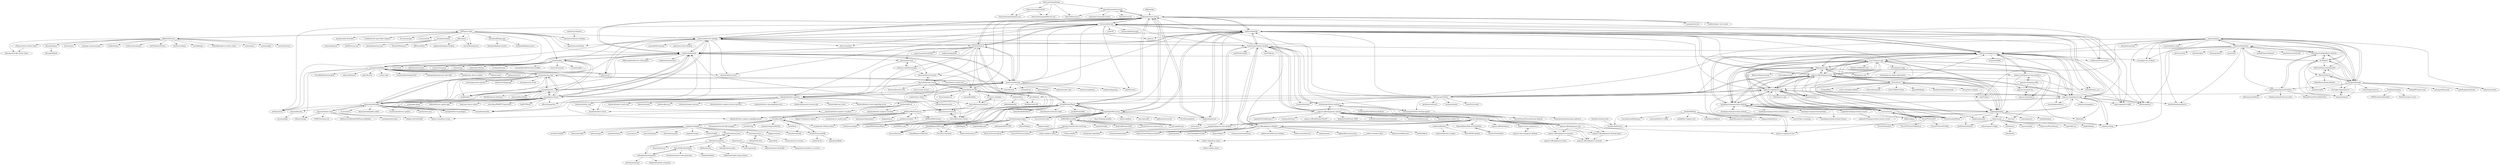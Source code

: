 digraph G {
"bittorrenttorque/oneclick" -> "bittorrenttorque/onehash.com"
"bittorrenttorque/oneclick" -> "bittorrenttorque/paddleover.com"
"feross/webtorrent" -> "mafintosh/peerflix"
"feross/webtorrent" -> "feross/webtorrent-desktop"
"feross/webtorrent" -> "atom/electron" ["e"=1]
"feross/webtorrent" -> "feross/standard" ["e"=1]
"feross/webtorrent" -> "feross/instant.io"
"feross/webtorrent" -> "rogerwang/node-webkit" ["e"=1]
"feross/webtorrent" -> "iojs/io.js" ["e"=1]
"feross/webtorrent" -> "nylas/N1" ["e"=1]
"feross/webtorrent" -> "popcorn-time/popcorn-app"
"feross/webtorrent" -> "mafintosh/torrent-stream"
"feross/webtorrent" -> "shockone/black-screen" ["e"=1]
"feross/webtorrent" -> "zeit/hyperterm" ["e"=1]
"feross/webtorrent" -> "letsencrypt/letsencrypt" ["e"=1]
"feross/webtorrent" -> "dthree/cash" ["e"=1]
"feross/webtorrent" -> "cjb/GitTorrent" ["e"=1]
"isra17/popcorn-app" -> "Yify/popcorn-app"
"isra17/popcorn-app" -> "popcorn-official/popcorn-app"
"isra17/popcorn-app" -> "popcorn-time/popcorn-app"
"isra17/popcorn-app" -> "popcorn-org/popcorn-app"
"isra17/popcorn-app" -> "popcorn-team/popcorn-app"
"isra17/popcorn-app" -> "untv/untv"
"isra17/popcorn-app" -> "time4popcorn/popcorntime-desktop"
"isra17/popcorn-app" -> "TorrentLookup/Flixtor"
"isra17/popcorn-app" -> "cettox/popcorn-app"
"isra17/popcorn-app" -> "hiphopapp/hiphop"
"isra17/popcorn-app" -> "Yify/popcorn-site"
"isra17/popcorn-app" -> "Cuevana/storm"
"isra17/popcorn-app" -> "SamyPesse/tv.js" ["e"=1]
"isra17/popcorn-app" -> "MediaCrush/MediaCrush" ["e"=1]
"princejwesley/Mancy" -> "dthree/vorpal" ["e"=1]
"princejwesley/Mancy" -> "sindresorhus/ava" ["e"=1]
"princejwesley/Mancy" -> "dthree/vantage" ["e"=1]
"princejwesley/Mancy" -> "shockone/black-screen" ["e"=1]
"princejwesley/Mancy" -> "zeit/hyperterm" ["e"=1]
"princejwesley/Mancy" -> "VictorBjelkholm/trymodule" ["e"=1]
"princejwesley/Mancy" -> "mafintosh/playback"
"princejwesley/Mancy" -> "kdzwinel/betwixt" ["e"=1]
"princejwesley/Mancy" -> "Jam3/devtool" ["e"=1]
"princejwesley/Mancy" -> "yeoman/yeoman-app"
"princejwesley/Mancy" -> "dthree/cash" ["e"=1]
"princejwesley/Mancy" -> "s-a/iron-node" ["e"=1]
"princejwesley/Mancy" -> "christianalfoni/webpack-bin" ["e"=1]
"princejwesley/Mancy" -> "thejameskyle/spectacle-code-slide" ["e"=1]
"princejwesley/Mancy" -> "garbles/why-did-you-update" ["e"=1]
"RSATom/WebChimera.js" -> "jaruba/wcjs-player"
"RSATom/WebChimera.js" -> "jaruba/PowderPlayer"
"RSATom/WebChimera.js" -> "Ivshti/wcjs-prebuilt"
"RSATom/WebChimera.js" -> "Ivshti/linvodb3"
"RSATom/WebChimera.js" -> "Kagami/mpv.js" ["e"=1]
"RSATom/WebChimera.js" -> "Magics-Group/wcjs-renderer"
"RSATom/WebChimera.js" -> "jaruba/node-vlc-multiscreen"
"RSATom/WebChimera.js" -> "jaruba/node-vlcPlayer-demo"
"RSATom/WebChimera.js" -> "RSATom/WebChimera"
"RSATom/WebChimera.js" -> "oaprograms/lingo-player" ["e"=1]
"RSATom/WebChimera.js" -> "mafintosh/playback"
"moose-team/friends" -> "maxogden/screencat"
"moose-team/friends" -> "mafintosh/playback"
"moose-team/friends" -> "digicoop/kaiwa" ["e"=1]
"moose-team/friends" -> "sdelements/lets-chat" ["e"=1]
"moose-team/friends" -> "cjb/GitTorrent" ["e"=1]
"moose-team/friends" -> "mattermost/platform" ["e"=1]
"moose-team/friends" -> "feross/instant.io"
"moose-team/friends" -> "feross/webtorrent"
"moose-team/friends" -> "mafintosh/hyperlog" ["e"=1]
"moose-team/friends" -> "maxogden/monu"
"moose-team/friends" -> "mafintosh/torrent-stream"
"moose-team/friends" -> "maxogden/menubar" ["e"=1]
"moose-team/friends" -> "mafintosh/peerflix"
"moose-team/friends" -> "erming/shout" ["e"=1]
"moose-team/friends" -> "atom/electron" ["e"=1]
"amilajack/popcorn-time-desktop" -> "t3chnoboy/thepiratebay"
"amilajack/popcorn-time-desktop" -> "amilajack/js-algorithms" ["e"=1]
"amilajack/popcorn-time-desktop" -> "butterproject/butter-desktop"
"amilajack/popcorn-time-desktop" -> "popcorn-official/popcorn-api"
"popcorn-team/popcorn-app" -> "popcorn-official/popcorn-app"
"popcorn-team/popcorn-app" -> "popcorn-time/popcorn-app"
"popcorn-team/popcorn-app" -> "popcorn-org/popcorn-app"
"popcorn-team/popcorn-app" -> "isra17/popcorn-app"
"popcorn-team/popcorn-app" -> "time4popcorn/popcorntime-desktop"
"popcorn-team/popcorn-app" -> "marmelab/gremlins.js" ["e"=1]
"popcorn-team/popcorn-app" -> "alfredxing/brick" ["e"=1]
"popcorn-team/popcorn-app" -> "mafintosh/peerflix"
"popcorn-team/popcorn-app" -> "bootflat/bootflat.github.io" ["e"=1]
"popcorn-team/popcorn-app" -> "rogerwang/node-webkit" ["e"=1]
"popcorn-team/popcorn-app" -> "sindresorhus/pageres" ["e"=1]
"popcorn-team/popcorn-app" -> "hiphopapp/hiphop"
"popcorn-team/popcorn-app" -> "slate/slate" ["e"=1]
"popcorn-team/popcorn-app" -> "feross/webtorrent"
"popcorn-team/popcorn-app" -> "calmh/syncthing" ["e"=1]
"Miserlou/OpenSpritz" -> "OnlyInAmerica/OpenSpritz-Android"
"Miserlou/OpenSpritz" -> "ds300/jetzt"
"Miserlou/OpenSpritz" -> "pasky/speedread"
"Miserlou/OpenSpritz" -> "cameron/squirt"
"Miserlou/OpenSpritz" -> "scoutapp/scout_realtime" ["e"=1]
"Miserlou/OpenSpritz" -> "Katee/quietnet" ["e"=1]
"Miserlou/OpenSpritz" -> "rprieto/tldr" ["e"=1]
"Miserlou/OpenSpritz" -> "alfredxing/brick" ["e"=1]
"Miserlou/OpenSpritz" -> "popcorn-time/popcorn-app"
"Miserlou/OpenSpritz" -> "bootflat/bootflat.github.io" ["e"=1]
"Miserlou/OpenSpritz" -> "andrewgiang/SpritzerTextView"
"Miserlou/OpenSpritz" -> "gorhill/httpswitchboard" ["e"=1]
"Miserlou/OpenSpritz" -> "paradoxxxzero/butterfly" ["e"=1]
"Miserlou/OpenSpritz" -> "plivo/voicechat" ["e"=1]
"Miserlou/OpenSpritz" -> "khamidou/kite" ["e"=1]
"popcorn-official/popcorn-desktop" -> "popcorn-official/popcorn-android"
"popcorn-official/popcorn-desktop" -> "butterproject/butter-desktop"
"popcorn-official/popcorn-desktop" -> "popcorn-official/popcorn-api"
"popcorn-official/popcorn-desktop" -> "webtorrent/webtorrent-desktop" ["e"=1]
"popcorn-official/popcorn-desktop" -> "webtorrent/webtorrent" ["e"=1]
"popcorn-official/popcorn-desktop" -> "nukeop/nuclear" ["e"=1]
"popcorn-official/popcorn-desktop" -> "PopcornTimeTV/PopcornTimeTV" ["e"=1]
"popcorn-official/popcorn-desktop" -> "Igglybuff/awesome-piracy" ["e"=1]
"popcorn-official/popcorn-desktop" -> "mafintosh/peerflix"
"popcorn-official/popcorn-desktop" -> "qbittorrent/qBittorrent" ["e"=1]
"popcorn-official/popcorn-desktop" -> "gorhill/uBlock" ["e"=1]
"popcorn-official/popcorn-desktop" -> "Jackett/Jackett" ["e"=1]
"popcorn-official/popcorn-desktop" -> "FreeTubeApp/FreeTube" ["e"=1]
"popcorn-official/popcorn-desktop" -> "Radarr/Radarr" ["e"=1]
"popcorn-official/popcorn-desktop" -> "transmission/transmission" ["e"=1]
"butterproject/butter-desktop" -> "popcorn-official/popcorn-desktop"
"butterproject/butter-desktop" -> "butterproject/butter-android"
"butterproject/butter-desktop" -> "mafintosh/peerflix"
"butterproject/butter-desktop" -> "popcorn-official/popcorn-api"
"butterproject/butter-desktop" -> "feross/webtorrent"
"butterproject/butter-desktop" -> "popcorn-official/popcorn-android"
"butterproject/butter-desktop" -> "amilajack/popcorn-time-desktop"
"butterproject/butter-desktop" -> "feross/webtorrent-desktop"
"butterproject/butter-desktop" -> "popcorn-time/popcorn-app"
"butterproject/butter-desktop" -> "mafintosh/torrent-stream"
"butterproject/butter-desktop" -> "JuanPotato/Legofy" ["e"=1]
"butterproject/butter-desktop" -> "una/CSSgram" ["e"=1]
"butterproject/butter-desktop" -> "butterproject/butter-desktop-angular"
"butterproject/butter-desktop" -> "PopcornTimeTV/PopcornTimeTV" ["e"=1]
"butterproject/butter-desktop" -> "jaredreich/notie.js" ["e"=1]
"ferrolho/magnet-player" -> "Heisna/Magnet"
"ferrolho/magnet-player" -> "Nanpay/magnet"
"ferrolho/magnet-player" -> "jaruba/PowderPlayer"
"ferrolho/magnet-player" -> "XOS/Magnet"
"ferrolho/magnet-player" -> "tangrela/ojbk_jiexi" ["e"=1]
"ferrolho/magnet-player" -> "fastcast/fastcast"
"ferrolho/magnet-player" -> "FaCuZ/torrentmedia"
"ferrolho/magnet-player" -> "DiegoRBaquero/BTorrent"
"ferrolho/magnet-player" -> "andreapaiola/P2P-CDN" ["e"=1]
"ds300/jetzt" -> "Miserlou/OpenSpritz"
"ds300/jetzt" -> "OnlyInAmerica/OpenSpritz-Android"
"ds300/jetzt" -> "pasky/speedread"
"ds300/jetzt" -> "Miserlou/Glance"
"ds300/jetzt" -> "cameron/squirt"
"ds300/jetzt" -> "chaimpeck/spray"
"ds300/jetzt" -> "xypiie/spread0r"
"ds300/jetzt" -> "Miserlou/Glance-Bookmarklet"
"TorrenTV/TorrenTV" -> "TorrenTV/Installers"
"TorrenTV/TorrenTV" -> "TorrenTV/TorrenTV.github.io"
"TorrenTV/TorrenTV" -> "Cuevana/storm"
"TorrenTV/TorrenTV" -> "TorrenTV/TorrenTV-Roku"
"dawnlabs/alchemy" -> "dawnlabs/photosorcery"
"dawnlabs/alchemy" -> "FlorianFe/Elements"
"dawnlabs/alchemy" -> "amiechen/pretzel"
"dawnlabs/alchemy" -> "theIYD/source-me"
"pasky/speedread" -> "Miserlou/OpenSpritz"
"pasky/speedread" -> "Miserlou/Glance"
"pasky/speedread" -> "ds300/jetzt"
"pasky/speedread" -> "xypiie/spread0r"
"pasky/speedread" -> "cameron/squirt"
"pasky/speedread" -> "nemanjan00/uniread"
"pasky/speedread" -> "Miserlou/Glance-Bookmarklet"
"pasky/speedread" -> "OnlyInAmerica/OpenSpritz-Android"
"pasky/speedread" -> "radiofreejohn/cfastread"
"pasky/speedread" -> "richardtagger/spritz-js"
"pasky/speedread" -> "chaimpeck/spray"
"pasky/speedread" -> "littleq0903/spritz-cmd"
"pasky/speedread" -> "the-happy-hippo/sprits-it"
"pasky/speedread" -> "andrewgiang/SpritzerTextView"
"pasky/speedread" -> "Zolmeister/zethos"
"sergeyksv/tingodb" -> "sergeyksv/tungus"
"sergeyksv/tingodb" -> "louischatriot/nedb" ["e"=1]
"sergeyksv/tingodb" -> "Ivshti/linvodb3"
"sergeyksv/tingodb" -> "techfort/LokiJS" ["e"=1]
"sergeyksv/tingodb" -> "scottwrobinson/camo"
"sergeyksv/tingodb" -> "creationix/nstore"
"sergeyksv/tingodb" -> "biggora/caminte" ["e"=1]
"sergeyksv/tingodb" -> "Irrelon/ForerunnerDB"
"sergeyksv/tingodb" -> "arvindr21/diskDB"
"sergeyksv/tingodb" -> "Softmotions/ejdb" ["e"=1]
"sergeyksv/tingodb" -> "kofrasa/mingo" ["e"=1]
"sergeyksv/tingodb" -> "jaredallard/nexe" ["e"=1]
"sergeyksv/tingodb" -> "jxcore/jxcore" ["e"=1]
"sergeyksv/tingodb" -> "petersirka/nosql"
"sergeyksv/tingodb" -> "thlorenz/proxyquire" ["e"=1]
"mafintosh/peerflix" -> "mafintosh/torrent-stream"
"mafintosh/peerflix" -> "feross/webtorrent"
"mafintosh/peerflix" -> "popcorn-time/popcorn-app"
"mafintosh/peerflix" -> "asapach/peerflix-server"
"mafintosh/peerflix" -> "xat/castnow" ["e"=1]
"mafintosh/peerflix" -> "mafintosh/torrent-mount" ["e"=1]
"mafintosh/peerflix" -> "popcorn-official/popcorn-app"
"mafintosh/peerflix" -> "mafintosh/peercast"
"mafintosh/peerflix" -> "butterproject/butter-desktop"
"mafintosh/peerflix" -> "popcorn-team/popcorn-app"
"mafintosh/peerflix" -> "mafintosh/playback"
"mafintosh/peerflix" -> "feross/webtorrent-desktop"
"mafintosh/peerflix" -> "rogerwang/node-webkit" ["e"=1]
"mafintosh/peerflix" -> "breach/breach_core" ["e"=1]
"mafintosh/peerflix" -> "iojs/io.js" ["e"=1]
"HR/Crypter" -> "HR/CryptoSync"
"HR/Crypter" -> "kalpetros/hawkpass-desktop"
"HR/Crypter" -> "steventhanna/proton" ["e"=1]
"Miserlou/Glance" -> "Miserlou/Glance-Bookmarklet"
"Miserlou/Glance" -> "the-happy-hippo/sprits-it"
"Miserlou/Glance" -> "OnlyInAmerica/GlanceReader"
"Miserlou/Glance" -> "chaimpeck/spray"
"Miserlou/Glance" -> "pasky/speedread"
"raphaelluchini/popcorntime-smarttv" -> "raphaelluchini/popcorntime-smarttv-server"
"jinroh/kadoh" -> "stbuehler/node-dht"
"jinroh/kadoh" -> "feross/bittorrent-dht"
"DiegoRBaquero/BTorrent" -> "fastcast/fastcast"
"DiegoRBaquero/BTorrent" -> "DiegoRBaquero/PeerFast" ["e"=1]
"DiegoRBaquero/BTorrent" -> "webtorrent/instant.io" ["e"=1]
"DiegoRBaquero/BTorrent" -> "FaCuZ/torrentmedia"
"DiegoRBaquero/BTorrent" -> "feross/instant.io"
"TorrentLookup/Flixtor" -> "popcorn-org/popcorn-app"
"cameron/squirt" -> "Miserlou/OpenSpritz"
"cameron/squirt" -> "pasky/speedread"
"cameron/squirt" -> "scoutapp/scout_realtime" ["e"=1]
"cameron/squirt" -> "alfredxing/brick" ["e"=1]
"cameron/squirt" -> "ds300/jetzt"
"cameron/squirt" -> "Zolmeister/zethos"
"cameron/squirt" -> "bootflat/bootflat.github.io" ["e"=1]
"cameron/squirt" -> "popcorn-time/popcorn-app"
"cameron/squirt" -> "ncase/nothing-to-hide" ["e"=1]
"cameron/squirt" -> "bigspaceship/shine.js" ["e"=1]
"cameron/squirt" -> "dieulot/instantclick" ["e"=1]
"cameron/squirt" -> "Miserlou/Glance-Bookmarklet"
"cameron/squirt" -> "uberVU/grid" ["e"=1]
"cameron/squirt" -> "OnlyInAmerica/OpenSpritz-Android"
"cameron/squirt" -> "calmh/syncthing" ["e"=1]
"ItzBlitz98/torrentflix" -> "JimmyLaurent/torrent-search-api"
"ItzBlitz98/torrentflix" -> "asarode/termflix"
"ItzBlitz98/torrentflix" -> "yify-pop/yify-pop"
"ItzBlitz98/torrentflix" -> "asapach/peerflix-server"
"ItzBlitz98/torrentflix" -> "AnthonyBloomer/ezflix"
"popcorn-time/popcornflix" -> "popcorn-time/cheerio"
"popcorn-time/popcornflix" -> "popcorn-time/adm-zip"
"popcorn-time/popcornflix" -> "popcorn-time/popcorn-time.github.io"
"RSATom/WebChimera" -> "jaruba/WebChimeraPlayer"
"vdemedes/mongorito" -> "hiddentao/robe"
"vdemedes/mongorito" -> "scottwrobinson/camo"
"vdemedes/mongorito" -> "kbariotis/throw.js" ["e"=1]
"vdemedes/mongorito" -> "SierraSoftworks/Iridium"
"vdemedes/mongorito" -> "vdemedes/memcacher"
"vdemedes/mongorito" -> "scottcorgan/nash"
"jeffjose/tget" -> "mafintosh/torrent-stream"
"maxogden/screencat" -> "moose-team/friends"
"maxogden/screencat" -> "maxogden/monu"
"maxogden/screencat" -> "mafintosh/playback"
"maxogden/screencat" -> "maxogden/menubar" ["e"=1]
"maxogden/screencat" -> "octalmage/robotjs" ["e"=1]
"maxogden/screencat" -> "hokein/electron-sample-apps" ["e"=1]
"maxogden/screencat" -> "ekonstantinidis/gitify"
"maxogden/screencat" -> "feross/webtorrent-desktop"
"maxogden/screencat" -> "yeoman/yeoman-app"
"maxogden/screencat" -> "princejwesley/Mancy"
"maxogden/screencat" -> "hql287/Manta" ["e"=1]
"maxogden/screencat" -> "maxogden/electron-packager" ["e"=1]
"maxogden/screencat" -> "oney/react-native-webrtc" ["e"=1]
"maxogden/screencat" -> "officert/mongotron" ["e"=1]
"maxogden/screencat" -> "muaz-khan/WebRTC-Experiment" ["e"=1]
"popcorn-official/popcorn-android" -> "popcorn-official/popcorn-api"
"popcorn-official/popcorn-android" -> "popcorn-official/popcorn-desktop"
"popcorn-official/popcorn-android" -> "butterproject/butter-android"
"popcorn-official/popcorn-android" -> "popcorn-official/popcorn-site"
"popcorn-official/popcorn-android" -> "butterproject/butter-desktop"
"popcorn-official/popcorn-android" -> "popcorn-official/popcorn-artworks"
"popcorn-official/popcorn-android" -> "TorrentStream/TorrentStream-Android" ["e"=1]
"popcorn-official/popcorn-android" -> "popcorn-official/popcorn-desktop-legacy"
"popcorn-official/popcorn-android" -> "recloudstream/cloudstream-extensions" ["e"=1]
"popcorn-official/popcorn-android" -> "proninyaroslav/libretorrent" ["e"=1]
"popcorn-official/popcorn-android" -> "danamag/stremio-addons-list" ["e"=1]
"popcorn-official/popcorn-android" -> "LagradOst/CloudStream-3" ["e"=1]
"popcorn-official/popcorn-android" -> "rereleased/release" ["e"=1]
"popcorn-official/popcorn-android" -> "popcorn-official/PopcornTimeTV"
"popcorn-official/popcorn-android" -> "Jacekun/CloudStream-3XXX" ["e"=1]
"feross/webtorrent-desktop" -> "feross/webtorrent"
"feross/webtorrent-desktop" -> "feross/instant.io"
"feross/webtorrent-desktop" -> "mafintosh/peerflix"
"feross/webtorrent-desktop" -> "shockone/black-screen" ["e"=1]
"feross/webtorrent-desktop" -> "jessepollak/command" ["e"=1]
"feross/webtorrent-desktop" -> "mafintosh/torrent-stream"
"feross/webtorrent-desktop" -> "ptmt/react-native-desktop" ["e"=1]
"feross/webtorrent-desktop" -> "feross/standard" ["e"=1]
"feross/webtorrent-desktop" -> "mafintosh/playback"
"feross/webtorrent-desktop" -> "zeit/hyperterm" ["e"=1]
"feross/webtorrent-desktop" -> "appetizermonster/hain" ["e"=1]
"feross/webtorrent-desktop" -> "officert/mongotron" ["e"=1]
"feross/webtorrent-desktop" -> "maxogden/screencat"
"feross/webtorrent-desktop" -> "butterproject/butter-desktop"
"feross/webtorrent-desktop" -> "dthree/cash" ["e"=1]
"feross/ut_metadata" -> "fisch0920/ut_pex"
"feross/ut_metadata" -> "feross/bittorrent-protocol"
"Irrelon/ForerunnerDB" -> "Ivshti/linvodb3"
"Irrelon/ForerunnerDB" -> "yathit/ydn-db" ["e"=1]
"Irrelon/ForerunnerDB" -> "typicaljoe/taffydb" ["e"=1]
"mafintosh/playback" -> "moose-team/friends"
"mafintosh/playback" -> "RIAEvangelist/electron-video-player"
"mafintosh/playback" -> "maxogden/screencat"
"mafintosh/playback" -> "mafintosh/torrent-stream"
"mafintosh/playback" -> "maxogden/menubar" ["e"=1]
"mafintosh/playback" -> "maxogden/monu"
"mafintosh/playback" -> "mafintosh/peerflix"
"mafintosh/playback" -> "princejwesley/Mancy"
"mafintosh/playback" -> "maddox/kart"
"mafintosh/playback" -> "muan/mojibar"
"mafintosh/playback" -> "jhiesey/peercloud"
"mafintosh/playback" -> "jaruba/PowderPlayer"
"mafintosh/playback" -> "feross/webtorrent-desktop"
"mafintosh/playback" -> "mafintosh/chromecasts" ["e"=1]
"mafintosh/playback" -> "mafintosh/torrent-mount" ["e"=1]
"JimmyLaurent/torrent-search-api" -> "ItzBlitz98/torrentflix"
"JimmyLaurent/torrent-search-api" -> "sayem314/torrent-indexer"
"JimmyLaurent/torrent-search-api" -> "Ryuk-me/Torrent-Api-py" ["e"=1]
"JimmyLaurent/torrent-search-api" -> "webtor-io/player-sdk-js"
"jaruba/PowderPlayer" -> "RSATom/WebChimera.js"
"jaruba/PowderPlayer" -> "jaruba/PowderWeb"
"jaruba/PowderPlayer" -> "mafintosh/torrent-stream"
"jaruba/PowderPlayer" -> "ferrolho/magnet-player"
"jaruba/PowderPlayer" -> "Ivshti/wcjs-prebuilt"
"jaruba/PowderPlayer" -> "jaruba/wcjs-player"
"jaruba/PowderPlayer" -> "mafintosh/playback"
"jaruba/PowderPlayer" -> "SchizoDuckie/DuckieTV" ["e"=1]
"jaruba/PowderPlayer" -> "DiegoRBaquero/BTorrent"
"jaruba/PowderPlayer" -> "asapach/peerflix-server"
"jaruba/PowderPlayer" -> "mafintosh/peerflix"
"jaruba/PowderPlayer" -> "mccxiv/torrent-web" ["e"=1]
"jaruba/PowderPlayer" -> "jaruba/WebChimeraPlayer"
"jaruba/PowderPlayer" -> "fastcast/fastcast"
"jaruba/PowderPlayer" -> "tchoulihan/torrenttunes-client" ["e"=1]
"mafintosh/torrent-stream" -> "mafintosh/peerflix"
"mafintosh/torrent-stream" -> "mafintosh/torrent-mount" ["e"=1]
"mafintosh/torrent-stream" -> "asapach/peerflix-server"
"mafintosh/torrent-stream" -> "superafroman/node-torrent"
"mafintosh/torrent-stream" -> "feross/webtorrent"
"mafintosh/torrent-stream" -> "mafintosh/playback"
"mafintosh/torrent-stream" -> "mafintosh/peercast"
"mafintosh/torrent-stream" -> "maxogden/torrent"
"mafintosh/torrent-stream" -> "jaruba/PowderPlayer"
"mafintosh/torrent-stream" -> "feross/bittorrent-dht"
"mafintosh/torrent-stream" -> "feross/bittorrent-tracker"
"mafintosh/torrent-stream" -> "feross/webtorrent-desktop"
"mafintosh/torrent-stream" -> "feross/instant.io"
"mafintosh/torrent-stream" -> "moose-team/friends"
"mafintosh/torrent-stream" -> "mafintosh/peer-wire-swarm"
"indutny/dht.js" -> "stbuehler/node-dht"
"indutny/dht.js" -> "nikhilm/kademlia"
"homakov/oauthsecurity" -> "emisfera/Splitchar.js"
"feross/instant.io" -> "feross/webtorrent"
"feross/instant.io" -> "alexeisavca/webtorrentapp"
"feross/instant.io" -> "feross/bittorrent-dht"
"feross/instant.io" -> "feross/webtorrent-hybrid"
"feross/instant.io" -> "jhiesey/peercloud"
"feross/instant.io" -> "feross/webtorrent-desktop"
"feross/instant.io" -> "DiegoRBaquero/BTorrent"
"feross/instant.io" -> "moose-team/friends"
"feross/instant.io" -> "guerrerocarlos/CacheP2P" ["e"=1]
"feross/instant.io" -> "feross/torrent-discovery"
"feross/instant.io" -> "mafintosh/torrent-stream"
"feross/instant.io" -> "mafintosh/signalhub" ["e"=1]
"feross/instant.io" -> "mafintosh/playback"
"feross/instant.io" -> "diasdavid/webrtc-explorer"
"feross/instant.io" -> "fastcast/fastcast"
"muan/mojibar" -> "muan/emojilib" ["e"=1]
"muan/mojibar" -> "maxogden/menubar" ["e"=1]
"muan/mojibar" -> "muan/emoji" ["e"=1]
"muan/mojibar" -> "mafintosh/playback"
"muan/mojibar" -> "ekonstantinidis/gitify"
"muan/mojibar" -> "gillesdemey/Cumulus" ["e"=1]
"muan/mojibar" -> "maxogden/monu"
"muan/mojibar" -> "sindresorhus/emoj" ["e"=1]
"muan/mojibar" -> "wulkano/kap" ["e"=1]
"muan/mojibar" -> "princejwesley/Mancy"
"muan/mojibar" -> "feross/webtorrent-desktop"
"muan/mojibar" -> "JadenGeller/Helium" ["e"=1]
"muan/mojibar" -> "warpling/Macmoji" ["e"=1]
"muan/mojibar" -> "carlosgaldino/alfred-emoji-workflow" ["e"=1]
"muan/mojibar" -> "tinytacoteam/zazu" ["e"=1]
"OnlyInAmerica/OpenSpritz-Android" -> "Miserlou/OpenSpritz"
"OnlyInAmerica/OpenSpritz-Android" -> "andrewgiang/SpritzerTextView"
"OnlyInAmerica/OpenSpritz-Android" -> "ds300/jetzt"
"OnlyInAmerica/OpenSpritz-Android" -> "pasky/speedread"
"butterproject/butter" -> "butterproject/butter-desktop-angular"
"butterproject/butter" -> "popcorn-official/popcorn-app"
"butterproject/butter" -> "popcorn-org/popcorn-app"
"butterproject/butter" -> "popcorn-time/popcorn-app"
"butterproject/butter" -> "mafintosh/peerflix"
"butterproject/butter" -> "jgrahamc/webwatch"
"butterproject/butter" -> "butterproject/butter-android"
"butterproject/butter" -> "feross/webtorrent"
"butterproject/butter" -> "reinderien/mimic" ["e"=1]
"butterproject/butter" -> "black-screen/black-screen" ["e"=1]
"butterproject/butter" -> "remie/YouTransfer" ["e"=1]
"butterproject/butter" -> "jaredreich/notie.js" ["e"=1]
"butterproject/butter" -> "feross/webtorrent-desktop"
"butterproject/butter" -> "jaruba/PowderPlayer"
"butterproject/butter" -> "isra17/popcorn-app"
"PopcornRepos/PopcornTimeOnline" -> "torrentsTime/embed"
"atom/electron-quick-start" -> "atom/electron" ["e"=1]
"atom/electron-quick-start" -> "yeoman/yeoman-app"
"yeoman/yeoman-app" -> "maxogden/monu"
"yeoman/yeoman-app" -> "princejwesley/Mancy"
"yeoman/yeoman-app" -> "maxogden/screencat"
"yeoman/yeoman-app" -> "maddox/kart"
"yeoman/yeoman-app" -> "maxogden/menubar" ["e"=1]
"yeoman/yeoman-app" -> "mafintosh/playback"
"yeoman/yeoman-app" -> "maxogden/electron-packager" ["e"=1]
"yeoman/yeoman-app" -> "yeoman/generator-polymer" ["e"=1]
"yeoman/yeoman-app" -> "sindresorhus/gulp-app" ["e"=1]
"yeoman/yeoman-app" -> "atom/electron-quick-start"
"yeoman/yeoman-app" -> "slara/generator-reveal" ["e"=1]
"yeoman/yeoman-app" -> "moose-team/friends"
"feross/bittorrent-dht" -> "feross/torrent-discovery"
"feross/bittorrent-dht" -> "feross/bittorrent-protocol"
"feross/bittorrent-dht" -> "feross/bittorrent-tracker"
"feross/bittorrent-dht" -> "feross/bittorrent-swarm"
"feross/bittorrent-dht" -> "feross/ut_metadata"
"feross/bittorrent-dht" -> "indutny/dht.js"
"feross/bittorrent-dht" -> "jinroh/kadoh"
"feross/bittorrent-dht" -> "diasdavid/webrtc-explorer"
"feross/bittorrent-dht" -> "feross/magnet-uri"
"feross/bittorrent-dht" -> "feross/webtorrent-hybrid"
"feross/bittorrent-dht" -> "tsujio/webrtc-chord"
"feross/bittorrent-dht" -> "fisch0920/ut_pex"
"feross/bittorrent-dht" -> "maxogden/dhtkv"
"mafintosh/peercast" -> "mafintosh/torrent-stream"
"mafintosh/peercast" -> "xat/castnow" ["e"=1]
"mafintosh/peercast" -> "mafintosh/peerflix"
"popcorn-official/popcorn-api" -> "popcorn-official/popcorn-site"
"popcorn-official/popcorn-api" -> "popcorn-official/popcorn-android"
"popcorn-official/popcorn-api" -> "popcorn-official/popcorn-desktop-legacy"
"popcorn-official/popcorn-api" -> "popcorn-official/popcorn-streamer"
"popcorn-official/popcorn-api" -> "popcorn-official/popcorn-desktop"
"popcorn-official/popcorn-api" -> "popcorn-official/popcorn-artworks"
"popcorn-official/popcorn-api" -> "butterproject/butter-desktop"
"popcorn-official/popcorn-api" -> "PopcornRepos/PopcornTimeOnline"
"popcorn-official/popcorn-api" -> "amilajack/popcorn-time-desktop"
"popcorn-official/popcorn-api" -> "PopcornTimeTV/PopcornTimeTV" ["e"=1]
"popcorn-official/popcorn-api" -> "butterproject/butter-android"
"popcorn-official/popcorn-api" -> "popcorn-official/video.js"
"popcorn-official/popcorn-api" -> "popcorn-time-ru/popcorn-ru"
"popcorn-official/popcorn-api" -> "vankasteelj/trakt.tv"
"popcorn-official/popcorn-api" -> "t3chnoboy/thepiratebay"
"time4popcorn/popcorntime-desktop" -> "time4popcorn/popcorntime-android"
"time4popcorn/popcorntime-desktop" -> "popcorn-official/popcorn-app"
"time4popcorn/popcorntime-desktop" -> "popcorn-org/popcorn-app"
"time4popcorn/popcorntime-desktop" -> "time4popcorn/popcorntime-chrome"
"time4popcorn/popcorntime-desktop" -> "Yify/popcorn-app"
"time4popcorn/popcorntime-desktop" -> "time4popcorn/popcorntime-android-kitkat"
"time4popcorn/popcorntime-desktop" -> "popcorn-team/popcorn-app"
"time4popcorn/popcorntime-desktop" -> "isra17/popcorn-app"
"time4popcorn/popcorntime-desktop" -> "popcorn-time/popcorn-app"
"time4popcorn/popcorntime-desktop" -> "TorrentLookup/Flixtor"
"time4popcorn/popcorntime-desktop" -> "Cuevana/storm"
"time4popcorn/popcorntime-desktop" -> "popcorn-org/popcorn-site"
"time4popcorn/popcorntime-desktop" -> "time4popcorn/popcorntime-firefox"
"time4popcorn/popcorntime-desktop" -> "raphaelluchini/popcorntime-smarttv"
"time4popcorn/popcorntime-desktop" -> "hiphopapp/hiphop"
"feross/bittorrent-tracker" -> "feross/webtorrent-hybrid"
"feross/bittorrent-tracker" -> "feross/bittorrent-dht"
"feross/bittorrent-tracker" -> "feross/webtorrent-www"
"feross/bittorrent-tracker" -> "feross/create-torrent"
"feross/bittorrent-tracker" -> "feross/torrent-discovery"
"feross/bittorrent-tracker" -> "feross/bittorrent-protocol"
"feross/bittorrent-tracker" -> "feross/bittorrent-swarm"
"feross/bittorrent-tracker" -> "diasdavid/webrtc-explorer"
"popcorn-official/popcorn-app" -> "popcorn-org/popcorn-app"
"popcorn-official/popcorn-app" -> "popcorn-team/popcorn-app"
"popcorn-official/popcorn-app" -> "Yify/popcorn-app"
"popcorn-official/popcorn-app" -> "popcorn-time/popcorn-app"
"popcorn-official/popcorn-app" -> "time4popcorn/popcorntime-desktop"
"popcorn-official/popcorn-app" -> "isra17/popcorn-app"
"popcorn-official/popcorn-app" -> "hiphopapp/hiphop"
"popcorn-official/popcorn-app" -> "mafintosh/peerflix"
"popcorn-official/popcorn-app" -> "Cuevana/storm"
"popcorn-official/popcorn-app" -> "butterproject/butter"
"popcorn-official/popcorn-app" -> "SamyPesse/tv.js" ["e"=1]
"popcorn-official/popcorn-app" -> "TorrentLookup/Flixtor"
"popcorn-official/popcorn-app" -> "calmh/syncthing" ["e"=1]
"popcorn-official/popcorn-app" -> "Atraci/Atraci"
"popcorn-official/popcorn-app" -> "JoshData/mailinabox" ["e"=1]
"k0kubun/Nocturn" -> "sindresorhus/anatine" ["e"=1]
"k0kubun/Nocturn" -> "zz85/space-radar"
"k0kubun/Nocturn" -> "kkosuge/slack-like-twitter-client"
"k0kubun/Nocturn" -> "r7kamura/retro-twitter-client"
"k0kubun/Nocturn" -> "LeeChSien/nuTorrent"
"k0kubun/Nocturn" -> "baedert/corebird" ["e"=1]
"k0kubun/Nocturn" -> "mizchi/flumpt" ["e"=1]
"k0kubun/Nocturn" -> "YuheiNakasaka/vue-twitter-client"
"k0kubun/Nocturn" -> "mattn/memo" ["e"=1]
"k0kubun/Nocturn" -> "motemen/ghq" ["e"=1]
"k0kubun/Nocturn" -> "tsuruclient/tsuru" ["e"=1]
"k0kubun/Nocturn" -> "itchyny/mmv" ["e"=1]
"k0kubun/Nocturn" -> "azu/large-scale-javascript" ["e"=1]
"k0kubun/Nocturn" -> "kkosuge/editaro"
"k0kubun/Nocturn" -> "hanford/chirp"
"Xeoncross/jr" -> "mkaz/lanyon"
"Xeoncross/jr" -> "hiphopapp/hiphop"
"Xeoncross/jr" -> "JoshData/mailinabox" ["e"=1]
"Xeoncross/jr" -> "Xeoncross/MicroStream"
"Xeoncross/jr" -> "calmh/syncthing" ["e"=1]
"Xeoncross/jr" -> "andyw8/do_by"
"Xeoncross/jr" -> "daeken/Benjen" ["e"=1]
"Xeoncross/jr" -> "sebsauvage/rss-bridge" ["e"=1]
"Xeoncross/jr" -> "emisfera/Splitchar.js"
"Xeoncross/jr" -> "moserrya/knod"
"creationix/nstore" -> "creationix/nstore-session"
"creationix/nstore" -> "felixge/node-dirty"
"creationix/nstore" -> "pgte/alfred"
"felixge/node-dirty" -> "creationix/nstore"
"popcorn-time/popcorn-app" -> "popcorn-team/popcorn-app"
"popcorn-time/popcorn-app" -> "Yify/popcorn-app"
"popcorn-time/popcorn-app" -> "popcorn-official/popcorn-app"
"popcorn-time/popcorn-app" -> "mafintosh/peerflix"
"popcorn-time/popcorn-app" -> "isra17/popcorn-app"
"popcorn-time/popcorn-app" -> "popcorn-org/popcorn-app"
"popcorn-time/popcorn-app" -> "rogerwang/node-webkit" ["e"=1]
"popcorn-time/popcorn-app" -> "feross/webtorrent"
"popcorn-time/popcorn-app" -> "breach/breach_core" ["e"=1]
"popcorn-time/popcorn-app" -> "popcorn-time/popcorn-time.github.io"
"popcorn-time/popcorn-app" -> "scoutapp/scout_realtime" ["e"=1]
"popcorn-time/popcorn-app" -> "marmelab/gremlins.js" ["e"=1]
"popcorn-time/popcorn-app" -> "progrium/dokku" ["e"=1]
"popcorn-time/popcorn-app" -> "alfredxing/brick" ["e"=1]
"popcorn-time/popcorn-app" -> "time4popcorn/popcorntime-desktop"
"popcorn-time/popcorn-time.github.io" -> "popcorn-time/popcornflix"
"popcorn-time/popcorn-time.github.io" -> "popcorn-time/cheerio"
"popcorn-time/popcorn-time.github.io" -> "popcorn-time/adm-zip"
"popcorn-time/popcorn-time.github.io" -> "popcorn-time/popcorn-app"
"Yify/popcorn-app" -> "isra17/popcorn-app"
"Yify/popcorn-app" -> "popcorn-official/popcorn-app"
"Yify/popcorn-app" -> "popcorn-time/popcorn-app"
"Yify/popcorn-app" -> "popcorn-org/popcorn-app"
"Yify/popcorn-app" -> "time4popcorn/popcorntime-desktop"
"Yify/popcorn-app" -> "Yify/popcorn-site"
"Yify/popcorn-app" -> "Cuevana/storm"
"Yify/popcorn-app" -> "alfredxing/brick" ["e"=1]
"Yify/popcorn-app" -> "mafintosh/peerflix"
"Yify/popcorn-app" -> "hiphopapp/hiphop"
"Yify/popcorn-app" -> "steeve/xbmctorrent" ["e"=1]
"Yify/popcorn-app" -> "popcorn-time/popcorn-time.github.io"
"Yify/popcorn-app" -> "SamyPesse/tv.js" ["e"=1]
"Yify/popcorn-app" -> "Morhaus/dispatch-proxy" ["e"=1]
"Yify/popcorn-app" -> "calmh/syncthing" ["e"=1]
"popcorn-org/popcorn-app" -> "popcorn-official/popcorn-app"
"popcorn-org/popcorn-app" -> "popcorn-team/popcorn-app"
"popcorn-org/popcorn-app" -> "Yify/popcorn-app"
"popcorn-org/popcorn-app" -> "time4popcorn/popcorntime-desktop"
"popcorn-org/popcorn-app" -> "popcorn-org/popcorn-site"
"popcorn-org/popcorn-app" -> "TorrentLookup/Flixtor"
"popcorn-org/popcorn-app" -> "isra17/popcorn-app"
"popcorn-org/popcorn-app" -> "popcorn-time/popcorn-app"
"popcorn-org/popcorn-app" -> "hiphopapp/hiphop"
"popcorn-org/popcorn-app" -> "Cuevana/storm"
"popcorn-org/popcorn-app" -> "butterproject/butter"
"popcorn-org/popcorn-app" -> "uberVU/grid" ["e"=1]
"popcorn-org/popcorn-app" -> "mafintosh/peerflix"
"popcorn-org/popcorn-app" -> "SamyPesse/tv.js" ["e"=1]
"popcorn-org/popcorn-app" -> "k3d3/popcorn-app"
"vadimdemedes/mongorito" -> "SierraSoftworks/Iridium"
"vadimdemedes/mongorito" -> "aheckmann/mquery"
"vadimdemedes/mongorito" -> "scottwrobinson/camo"
"vadimdemedes/mongorito" -> "allanfreitas/adonis-mongorito" ["e"=1]
"scottwrobinson/camo" -> "vdemedes/mongorito"
"scottwrobinson/camo" -> "vadimdemedes/mongorito"
"Cuevana/storm" -> "TorrentLookup/Flixtor"
"Cuevana/storm" -> "popcorn-official/popcorn-app"
"Cuevana/storm" -> "popcorn-org/popcorn-app"
"Cuevana/storm" -> "Yify/popcorn-app"
"Cuevana/storm" -> "time4popcorn/popcorntime-desktop"
"Cuevana/storm" -> "untv/untv"
"Cuevana/storm" -> "popcorn-org/popcorn-site"
"Cuevana/storm" -> "TorrenTV/TorrenTV"
"vankasteelj/trakt.tv" -> "PatrickE94/traktapi2"
"vankasteelj/trakt.tv" -> "vankasteelj/trakt.tv-images"
"arbelh/HalfStyle" -> "emisfera/Splitchar.js"
"arbelh/HalfStyle" -> "razvanbalosin/Splitchar.js"
"arbelh/HalfStyle" -> "lafikl/steady.js" ["e"=1]
"arbelh/HalfStyle" -> "bigspaceship/shine.js" ["e"=1]
"arbelh/HalfStyle" -> "chrissam42/font-to-width" ["e"=1]
"arbelh/HalfStyle" -> "jxnblk/fitter-happier-text" ["e"=1]
"arbelh/HalfStyle" -> "israelidanny/ie8linter" ["e"=1]
"arbelh/HalfStyle" -> "JamieMason/grunt-imageoptim" ["e"=1]
"maddox/kart" -> "maxogden/monu"
"torrentsTime/embed" -> "PopcornRepos/PopcornTimeOnline"
"asapach/peerflix-server" -> "mafintosh/torrent-stream"
"asapach/peerflix-server" -> "mafintosh/peerflix"
"asapach/peerflix-server" -> "jpillora/cloud-torrent" ["e"=1]
"asapach/peerflix-server" -> "ItzBlitz98/torrentflix"
"asapach/peerflix-server" -> "yify-pop/yify-pop"
"asapach/peerflix-server" -> "mccxiv/torrent-web" ["e"=1]
"asapach/peerflix-server" -> "KiraLT/torrent-stream-server"
"asapach/peerflix-server" -> "jaruba/PowderPlayer"
"asapach/peerflix-server" -> "Th3-822/rapidleech" ["e"=1]
"asapach/peerflix-server" -> "Sioro-Neoku/go-peerflix" ["e"=1]
"asapach/peerflix-server" -> "webtorrent/instant.io" ["e"=1]
"asapach/peerflix-server" -> "hauxir/rapidbay" ["e"=1]
"asapach/peerflix-server" -> "maysrp/yunBT" ["e"=1]
"asapach/peerflix-server" -> "ferrolho/magnet-player"
"asapach/peerflix-server" -> "mafintosh/peercast"
"KiraLT/torrent-stream-server" -> "webtor-io/player-sdk-js"
"webtor-io/embed-sdk-js" -> "webtor-io/platform-sdk-js"
"webtor-io/platform-sdk-js" -> "webtor-io/helm-charts"
"maxogden/monu" -> "maddox/kart"
"maxogden/monu" -> "maxogden/screencat"
"maxogden/monu" -> "maxogden/menubar" ["e"=1]
"maxogden/monu" -> "ekonstantinidis/gitify"
"maxogden/monu" -> "mafintosh/playback"
"maxogden/monu" -> "yeoman/yeoman-app"
"maxogden/monu" -> "HackPlan/quark-shell-mac" ["e"=1]
"maxogden/monu" -> "moose-team/friends"
"maxogden/monu" -> "postcasio/hearthdash" ["e"=1]
"mkaz/lanyon" -> "mkaz/hastie" ["e"=1]
"Miserlou/Glance-Bookmarklet" -> "Miserlou/Glance"
"freedomjs/freedom" -> "UWNetworksLab/freedom"
"freedomjs/freedom" -> "PeerServer/peer-server"
"freedomjs/freedom" -> "jinroh/kadoh"
"bittorrenttorque/btapp" -> "bittorrenttorque/oneclick"
"bittorrenttorque/btapp" -> "bittorrenttorque/onehash.com"
"bittorrenttorque/btapp" -> "bittorrenttorque/paddleover.com"
"bittorrenttorque/btapp" -> "deoxxa/bittorrent.js"
"bittorrenttorque/btapp" -> "superafroman/node-torrent"
"Atraci/Atraci" -> "hiphopapp/hiphop"
"Atraci/Atraci" -> "Atraci/Atraci-Angular"
"Atraci/Atraci" -> "EragonJ/Kaku" ["e"=1]
"Atraci/Atraci" -> "popcorn-official/popcorn-app"
"Atraci/Atraci" -> "breach/breach_core" ["e"=1]
"Atraci/Atraci" -> "popcorn-time/popcorn-app"
"Atraci/Atraci" -> "evolve-os/budgie-desktop" ["e"=1]
"Atraci/Atraci" -> "mafintosh/peerflix"
"Atraci/Atraci" -> "butterproject/butter"
"Atraci/Atraci" -> "popcorn-org/popcorn-app"
"Atraci/Atraci" -> "mephux/komanda" ["e"=1]
"Atraci/Atraci" -> "Sonerezh/sonerezh" ["e"=1]
"Atraci/Atraci" -> "horst3180/Arc-theme" ["e"=1]
"Atraci/Atraci" -> "gnumdk/lollypop" ["e"=1]
"Atraci/Atraci" -> "tomahawk-player/tomahawk" ["e"=1]
"jhiesey/peercloud" -> "alexeisavca/webtorrentapp"
"jhiesey/peercloud" -> "feross/webtorrent-hybrid"
"jhiesey/peercloud" -> "diasdavid/webrtc-explorer"
"popcorn-time-ru/popcorn-desktop" -> "popcorn-time-ru/popcorn-ru"
"jingweno/hacker-menu" -> "PolyPasswordHasher/PolyPasswordHasher"
"jingweno/hacker-menu" -> "mateogianolio/sshync" ["e"=1]
"jingweno/hacker-menu" -> "ekonstantinidis/gitify"
"jingweno/hacker-menu" -> "black-screen/black-screen" ["e"=1]
"jingweno/hacker-menu" -> "delight-im/FreeGeoDB" ["e"=1]
"jingweno/hacker-menu" -> "dthree/vantage" ["e"=1]
"jingweno/hacker-menu" -> "iCHAIT/awesome-osx" ["e"=1]
"zz85/space-radar" -> "k0kubun/Nocturn"
"zz85/space-radar" -> "princejwesley/Mancy"
"zz85/space-radar" -> "pwambach/fat-file-finder"
"zz85/space-radar" -> "bluedaniel/Kakapo-app"
"zz85/space-radar" -> "steventhanna/proton" ["e"=1]
"zz85/space-radar" -> "mafintosh/playback"
"zz85/space-radar" -> "feross/webtorrent-desktop"
"zz85/space-radar" -> "HR/Crypter"
"zz85/space-radar" -> "UsabilityEtc/d3-space-filler-explorer"
"zz85/space-radar" -> "dawnlabs/alchemy"
"zz85/space-radar" -> "dvcrn/markright" ["e"=1]
"zz85/space-radar" -> "appetizermonster/hain" ["e"=1]
"zz85/space-radar" -> "ecrmnn/minta" ["e"=1]
"zz85/space-radar" -> "colonizers/colonizers-desktop"
"zz85/space-radar" -> "muan/mojibar"
"butterproject/butter-desktop-angular" -> "butterproject/butterproject.github.io"
"bluedaniel/Kakapo-app" -> "bluedaniel/Kakapo-native"
"bluedaniel/Kakapo-app" -> "bluedaniel/kakapo-chrome"
"popcorn-time-ru/popcorn-ru" -> "popcorn-time-ru/popcorn-desktop"
"maxogden/torrent" -> "mafintosh/torrent-stream"
"Ivshti/linvodb3" -> "RSATom/WebChimera.js"
"Ivshti/linvodb3" -> "sergeyksv/tingodb"
"Ivshti/linvodb3" -> "klausgao/electron-linvodb-manager"
"Ivshti/linvodb3" -> "Irrelon/ForerunnerDB"
"Ivshti/linvodb3" -> "Level/levelup" ["e"=1]
"Ivshti/linvodb3" -> "nolanlawson/pouchdb-find" ["e"=1]
"Ivshti/linvodb3" -> "louischatriot/nedb" ["e"=1]
"Ivshti/linvodb3" -> "Level/level" ["e"=1]
"ekonstantinidis/gitify" -> "maxogden/monu"
"ekonstantinidis/gitify" -> "ekonstantinidis/gitify-mobile"
"ekonstantinidis/gitify" -> "maxogden/electron-packager" ["e"=1]
"ekonstantinidis/gitify" -> "whoisandie/yoda"
"ekonstantinidis/gitify" -> "jingweno/hacker-menu"
"ekonstantinidis/gitify" -> "maxogden/screencat"
"ekonstantinidis/gitify" -> "muan/mojibar"
"ekonstantinidis/gitify" -> "maxogden/menubar" ["e"=1]
"ekonstantinidis/gitify" -> "zeit/hyperterm" ["e"=1]
"ekonstantinidis/gitify" -> "princejwesley/Mancy"
"ekonstantinidis/gitify" -> "EvolveLabs/electron-updater" ["e"=1]
"ekonstantinidis/gitify" -> "pusher/atom-pair" ["e"=1]
"ekonstantinidis/gitify" -> "black-screen/black-screen" ["e"=1]
"ekonstantinidis/gitify" -> "bucaran/clor" ["e"=1]
"ekonstantinidis/gitify" -> "yeoman/yeoman-app"
"yify-pop/yify-pop" -> "G-Ray/candyflix"
"yify-pop/yify-pop" -> "ItzBlitz98/torrentflix"
"yify-pop/yify-pop" -> "asapach/peerflix-server"
"kkosuge/editaro" -> "kkosuge/dddraft"
"r7kamura/retro-twitter-client" -> "kkosuge/slack-like-twitter-client"
"webtor-io/helm-charts" -> "webtor-io/platform-sdk-js"
"jaruba/wcjs-player" -> "Ivshti/wcjs-prebuilt"
"jaruba/wcjs-player" -> "RSATom/WebChimera.js"
"jaruba/wcjs-player" -> "jaruba/node-vlcPlayer-demo"
"vbauer/manet" -> "pdelsante/manet-dockerfile"
"vbauer/manet" -> "fzaninotto/screenshot-as-a-service" ["e"=1]
"vbauer/manet" -> "scottcorgan/nash"
"colonizers/colonizers" -> "colonizers/colonizers-desktop"
"andrewgiang/SpritzerTextView" -> "frankiesardo/android-auto-value" ["e"=1]
"andrewgiang/SpritzerTextView" -> "OnlyInAmerica/OpenSpritz-Android"
"andrewgiang/SpritzerTextView" -> "MichaelEvans/ChromaHashView" ["e"=1]
"andrewgiang/SpritzerTextView" -> "bilalsammour/DobList" ["e"=1]
"butterproject/butter-android" -> "popcorn-official/popcorn-android"
"butterproject/butter-android" -> "butterproject/butter-desktop-angular"
"butterproject/butter-android" -> "se-bastiaan/TorrentStream-Android" ["e"=1]
"butterproject/butter-android" -> "butterproject/butter-desktop"
"butterproject/butter-android" -> "TorrentStream/TorrentStream-Android" ["e"=1]
"popcorn-official/popcorn-site" -> "popcorn-official/popcorn-api"
"popcorn-official/popcorn-site" -> "popcorn-official/popcorn-artworks"
"popcorn-official/popcorn-site" -> "popcorn-org/popcorn-site"
"popcorn-official/popcorn-site" -> "popcorn-official/popcorn-desktop-legacy"
"popcorn-official/popcorn-site" -> "popcorn-official/popcorn-streamer"
"popcorn-official/popcorn-site" -> "popcorn-official/popcorn-android"
"superafroman/node-torrent" -> "fent/node-torrent"
"superafroman/node-torrent" -> "deoxxa/bittorrent.js"
"superafroman/node-torrent" -> "mafintosh/torrent-stream"
"superafroman/node-torrent" -> "antimatter15/summerTorrent"
"popcorn-official/popcorn-desktop-legacy" -> "popcorn-official/popcorn-artworks"
"hiphopapp/hiphop" -> "Atraci/Atraci"
"hiphopapp/hiphop" -> "popcorn-official/popcorn-app"
"hiphopapp/hiphop" -> "popcorn-org/popcorn-app"
"hiphopapp/hiphop" -> "mephux/komanda" ["e"=1]
"hiphopapp/hiphop" -> "isra17/popcorn-app"
"hiphopapp/hiphop" -> "popcorn-time/popcorn-app"
"hiphopapp/hiphop" -> "watilde/beeplay" ["e"=1]
"hiphopapp/hiphop" -> "TorrentLookup/Flixtor"
"hiphopapp/hiphop" -> "popcorn-team/popcorn-app"
"hiphopapp/hiphop" -> "Xeoncross/jr"
"hiphopapp/hiphop" -> "Yify/popcorn-app"
"hiphopapp/hiphop" -> "lafikl/steady.js" ["e"=1]
"hiphopapp/hiphop" -> "time4popcorn/popcorntime-desktop"
"hiphopapp/hiphop" -> "slate/slate" ["e"=1]
"hiphopapp/hiphop" -> "quasado/gravit" ["e"=1]
"popcorn-official/popcorn-streamer" -> "popcorn-official/popcorn-artworks"
"popcorn-official/popcorn-streamer" -> "popcorn-official/popcorn-hubot"
"whoisandie/yoda" -> "noraesae/koko"
"SierraSoftworks/Iridium" -> "vadimdemedes/mongorito"
"SierraSoftworks/Iridium" -> "evilpacket/helmet" ["e"=1]
"SierraSoftworks/Iridium" -> "timwhit/enterprise-node-typescript"
"hiddentao/robe" -> "hiddentao/simple-mongo-schema"
"diasdavid/webrtc-explorer" -> "diasdavid/webrtc-ring-signaling-server"
"diasdavid/webrtc-explorer" -> "diasdavid/raytracer-browser-p2p"
"diasdavid/webrtc-explorer" -> "diasdavid/webrtc-explorer-signalling-server"
"diasdavid/webrtc-explorer" -> "diasdavid/webrtc-explorer-visualizer"
"diasdavid/webrtc-explorer" -> "diasdavid/dht-id"
"diasdavid/webrtc-explorer" -> "diasdavid/webrtc-ring"
"diasdavid/webrtc-explorer" -> "diasdavid/webrtc-chord"
"diasdavid/webrtc-explorer" -> "diasdavid/webrtc-explorer-simulator"
"diasdavid/webrtc-explorer" -> "diasdavid/piri-piri.client"
"diasdavid/webrtc-explorer" -> "diasdavid/webrtc-chord-signalling-server"
"diasdavid/webrtc-explorer" -> "diasdavid/webrtc-chord-uuid"
"diasdavid/webrtc-explorer" -> "diasdavid/canela"
"diasdavid/webrtc-explorer" -> "diasdavid/piri-piri"
"diasdavid/webrtc-explorer" -> "diasdavid/simple-raytracer"
"diasdavid/webrtc-explorer" -> "diasdavid/webrtc-explorer-browser-process"
"feross/bittorrent-protocol" -> "feross/ut_metadata"
"feross/bittorrent-protocol" -> "feross/torrent-discovery"
"feross/bittorrent-protocol" -> "feross/bittorrent-swarm"
"alexeisavca/webtorrentapp" -> "jhiesey/peercloud"
"alexeisavca/webtorrentapp" -> "feross/webtorrent-hybrid"
"alexeisavca/webtorrentapp" -> "diasdavid/webrtc-explorer"
"time4popcorn/popcorntime-android" -> "time4popcorn/popcorntime-desktop"
"time4popcorn/popcorntime-android" -> "time4popcorn/popcorntime-chrome"
"time4popcorn/popcorntime-android" -> "javto/Tribler-streaming"
"feross/webtorrent-hybrid" -> "feross/bittorrent-tracker"
"webtor-io/player-sdk-js" -> "webtor-io/platform-sdk-js"
"cettox/popcorn-app" -> "cettox/popcorn-subapi-replacement"
"feross/torrent-discovery" -> "feross/bittorrent-swarm"
"popcorn-time/adm-zip" -> "popcorn-time/cheerio"
"popcorn-time/cheerio" -> "popcorn-time/adm-zip"
"feross/bittorrent-swarm" -> "fisch0920/ut_pex"
"feross/bittorrent-swarm" -> "feross/torrent-discovery"
"tsujio/webrtc-chord" -> "ScholarNinja/extension"
"chaimpeck/spray" -> "the-happy-hippo/sprits-it"
"the-happy-hippo/sprits-it" -> "chaimpeck/spray"
"diasdavid/dht-id" -> "diasdavid/webrtc-explorer-signalling-server"
"diasdavid/dht-id" -> "diasdavid/webrtc-explorer-visualizer"
"diasdavid/dht-id" -> "diasdavid/webrtc-chord"
"diasdavid/dht-id" -> "diasdavid/webrtc-explorer-simulator"
"diasdavid/webrtc-ring" -> "diasdavid/webrtc-chord"
"diasdavid/webrtc-explorer-visualizer" -> "diasdavid/webrtc-explorer-signalling-server"
"bittorrenttorque/oneclick" ["l"="9.024,-32.268"]
"bittorrenttorque/onehash.com" ["l"="9.047,-32.271"]
"bittorrenttorque/paddleover.com" ["l"="9.023,-32.286"]
"feross/webtorrent" ["l"="9.097,-32.526"]
"mafintosh/peerflix" ["l"="9.092,-32.567"]
"feross/webtorrent-desktop" ["l"="9.167,-32.542"]
"atom/electron" ["l"="26.234,-27.114"]
"feross/standard" ["l"="26.024,-26.927"]
"feross/instant.io" ["l"="9.221,-32.471"]
"rogerwang/node-webkit" ["l"="11.743,-32.206"]
"iojs/io.js" ["l"="11.832,-32.254"]
"nylas/N1" ["l"="26.111,-27.184"]
"popcorn-time/popcorn-app" ["l"="8.992,-32.591"]
"mafintosh/torrent-stream" ["l"="9.163,-32.501"]
"shockone/black-screen" ["l"="28.249,-19.064"]
"zeit/hyperterm" ["l"="25.784,-26.879"]
"letsencrypt/letsencrypt" ["l"="28.627,-19.096"]
"dthree/cash" ["l"="25.689,-20.462"]
"cjb/GitTorrent" ["l"="-29.811,-22.264"]
"isra17/popcorn-app" ["l"="8.944,-32.565"]
"Yify/popcorn-app" ["l"="8.949,-32.545"]
"popcorn-official/popcorn-app" ["l"="8.974,-32.567"]
"popcorn-org/popcorn-app" ["l"="8.957,-32.583"]
"popcorn-team/popcorn-app" ["l"="8.996,-32.545"]
"untv/untv" ["l"="8.887,-32.559"]
"time4popcorn/popcorntime-desktop" ["l"="8.933,-32.587"]
"TorrentLookup/Flixtor" ["l"="8.924,-32.575"]
"cettox/popcorn-app" ["l"="8.889,-32.533"]
"hiphopapp/hiphop" ["l"="8.921,-32.557"]
"Yify/popcorn-site" ["l"="8.918,-32.531"]
"Cuevana/storm" ["l"="8.909,-32.582"]
"SamyPesse/tv.js" ["l"="10.723,-34.091"]
"MediaCrush/MediaCrush" ["l"="10.505,-34.197"]
"princejwesley/Mancy" ["l"="9.312,-32.549"]
"dthree/vorpal" ["l"="24.633,-34.688"]
"sindresorhus/ava" ["l"="25.681,-26.866"]
"dthree/vantage" ["l"="27.968,-18.836"]
"VictorBjelkholm/trymodule" ["l"="28.294,-32.26"]
"mafintosh/playback" ["l"="9.237,-32.512"]
"kdzwinel/betwixt" ["l"="27.882,-18.854"]
"Jam3/devtool" ["l"="25.557,-27.024"]
"yeoman/yeoman-app" ["l"="9.328,-32.523"]
"s-a/iron-node" ["l"="27.904,-18.798"]
"christianalfoni/webpack-bin" ["l"="28.548,-32.324"]
"thejameskyle/spectacle-code-slide" ["l"="25.548,-26.843"]
"garbles/why-did-you-update" ["l"="25.529,-26.625"]
"RSATom/WebChimera.js" ["l"="9.233,-32.375"]
"jaruba/wcjs-player" ["l"="9.211,-32.395"]
"jaruba/PowderPlayer" ["l"="9.188,-32.472"]
"Ivshti/wcjs-prebuilt" ["l"="9.207,-32.412"]
"Ivshti/linvodb3" ["l"="9.291,-32.243"]
"Kagami/mpv.js" ["l"="-33.836,-21.672"]
"Magics-Group/wcjs-renderer" ["l"="9.25,-32.348"]
"jaruba/node-vlc-multiscreen" ["l"="9.233,-32.341"]
"jaruba/node-vlcPlayer-demo" ["l"="9.213,-32.36"]
"RSATom/WebChimera" ["l"="9.195,-32.378"]
"oaprograms/lingo-player" ["l"="-30.314,-16.14"]
"moose-team/friends" ["l"="9.214,-32.527"]
"maxogden/screencat" ["l"="9.269,-32.536"]
"digicoop/kaiwa" ["l"="46.764,1.468"]
"sdelements/lets-chat" ["l"="-12.47,-20.506"]
"mattermost/platform" ["l"="-12.556,-20.512"]
"mafintosh/hyperlog" ["l"="11.94,-30.005"]
"maxogden/monu" ["l"="9.293,-32.52"]
"maxogden/menubar" ["l"="23.107,-30.447"]
"erming/shout" ["l"="10.05,-31.062"]
"amilajack/popcorn-time-desktop" ["l"="9.055,-32.689"]
"t3chnoboy/thepiratebay" ["l"="9.048,-32.746"]
"amilajack/js-algorithms" ["l"="27.678,-19.646"]
"butterproject/butter-desktop" ["l"="9.096,-32.632"]
"popcorn-official/popcorn-api" ["l"="9.073,-32.719"]
"marmelab/gremlins.js" ["l"="10.555,-33.974"]
"alfredxing/brick" ["l"="10.58,-33.935"]
"bootflat/bootflat.github.io" ["l"="10.75,-33.765"]
"sindresorhus/pageres" ["l"="10.583,-33.889"]
"slate/slate" ["l"="10.482,-34.004"]
"calmh/syncthing" ["l"="10.26,-34.2"]
"Miserlou/OpenSpritz" ["l"="8.821,-32.702"]
"OnlyInAmerica/OpenSpritz-Android" ["l"="8.791,-32.719"]
"ds300/jetzt" ["l"="8.799,-32.738"]
"pasky/speedread" ["l"="8.784,-32.755"]
"cameron/squirt" ["l"="8.835,-32.725"]
"scoutapp/scout_realtime" ["l"="10.429,-34.078"]
"Katee/quietnet" ["l"="10.413,-34.148"]
"rprieto/tldr" ["l"="10.439,-34.15"]
"andrewgiang/SpritzerTextView" ["l"="8.771,-32.708"]
"gorhill/httpswitchboard" ["l"="-27.824,-19.386"]
"paradoxxxzero/butterfly" ["l"="11.028,-29.025"]
"plivo/voicechat" ["l"="10.576,-34.241"]
"khamidou/kite" ["l"="10.476,-34.155"]
"popcorn-official/popcorn-desktop" ["l"="9.127,-32.692"]
"popcorn-official/popcorn-android" ["l"="9.08,-32.693"]
"webtorrent/webtorrent-desktop" ["l"="-27.184,-17.132"]
"webtorrent/webtorrent" ["l"="-27.176,-17.054"]
"nukeop/nuclear" ["l"="-28.302,-21.629"]
"PopcornTimeTV/PopcornTimeTV" ["l"="-45.941,-1.432"]
"Igglybuff/awesome-piracy" ["l"="-27.808,-16.954"]
"qbittorrent/qBittorrent" ["l"="-27.535,-17.215"]
"gorhill/uBlock" ["l"="-27.603,-16.969"]
"Jackett/Jackett" ["l"="-34.6,-23.496"]
"FreeTubeApp/FreeTube" ["l"="-28.151,-21.718"]
"Radarr/Radarr" ["l"="-34.647,-23.477"]
"transmission/transmission" ["l"="-27.489,-17.164"]
"butterproject/butter-android" ["l"="9.069,-32.658"]
"JuanPotato/Legofy" ["l"="13.97,-34.147"]
"una/CSSgram" ["l"="13.807,-34.174"]
"butterproject/butter-desktop-angular" ["l"="9.053,-32.631"]
"jaredreich/notie.js" ["l"="13.82,-34.116"]
"ferrolho/magnet-player" ["l"="9.242,-32.46"]
"Heisna/Magnet" ["l"="9.303,-32.46"]
"Nanpay/magnet" ["l"="9.273,-32.464"]
"XOS/Magnet" ["l"="9.281,-32.452"]
"tangrela/ojbk_jiexi" ["l"="-39.301,-17.911"]
"fastcast/fastcast" ["l"="9.199,-32.444"]
"FaCuZ/torrentmedia" ["l"="9.241,-32.425"]
"DiegoRBaquero/BTorrent" ["l"="9.221,-32.437"]
"andreapaiola/P2P-CDN" ["l"="26.353,-24.242"]
"Miserlou/Glance" ["l"="8.744,-32.75"]
"chaimpeck/spray" ["l"="8.762,-32.762"]
"xypiie/spread0r" ["l"="8.803,-32.781"]
"Miserlou/Glance-Bookmarklet" ["l"="8.763,-32.735"]
"TorrenTV/TorrenTV" ["l"="8.829,-32.586"]
"TorrenTV/Installers" ["l"="8.783,-32.587"]
"TorrenTV/TorrenTV.github.io" ["l"="8.799,-32.601"]
"TorrenTV/TorrenTV-Roku" ["l"="8.799,-32.575"]
"dawnlabs/alchemy" ["l"="9.182,-32.323"]
"dawnlabs/photosorcery" ["l"="9.18,-32.292"]
"FlorianFe/Elements" ["l"="9.207,-32.286"]
"amiechen/pretzel" ["l"="9.168,-32.263"]
"theIYD/source-me" ["l"="9.154,-32.296"]
"nemanjan00/uniread" ["l"="8.738,-32.801"]
"radiofreejohn/cfastread" ["l"="8.783,-32.803"]
"richardtagger/spritz-js" ["l"="8.776,-32.786"]
"littleq0903/spritz-cmd" ["l"="8.759,-32.783"]
"the-happy-hippo/sprits-it" ["l"="8.744,-32.768"]
"Zolmeister/zethos" ["l"="8.831,-32.765"]
"sergeyksv/tingodb" ["l"="9.333,-32.152"]
"sergeyksv/tungus" ["l"="9.298,-32.135"]
"louischatriot/nedb" ["l"="26.471,-26.615"]
"techfort/LokiJS" ["l"="26.332,-26.669"]
"scottwrobinson/camo" ["l"="9.365,-32.022"]
"creationix/nstore" ["l"="9.398,-32.108"]
"biggora/caminte" ["l"="12.01,-32.017"]
"Irrelon/ForerunnerDB" ["l"="9.307,-32.201"]
"arvindr21/diskDB" ["l"="9.382,-32.153"]
"Softmotions/ejdb" ["l"="-13.669,21.985"]
"kofrasa/mingo" ["l"="11.614,-31.543"]
"jaredallard/nexe" ["l"="49.527,-1.533"]
"jxcore/jxcore" ["l"="49.475,-1.539"]
"petersirka/nosql" ["l"="9.324,-32.111"]
"thlorenz/proxyquire" ["l"="25.245,-34.39"]
"asapach/peerflix-server" ["l"="9.183,-32.574"]
"xat/castnow" ["l"="-7.894,-18.434"]
"mafintosh/torrent-mount" ["l"="-24.958,23.123"]
"mafintosh/peercast" ["l"="9.136,-32.557"]
"breach/breach_core" ["l"="10.363,-34.009"]
"HR/Crypter" ["l"="9.159,-32.407"]
"HR/CryptoSync" ["l"="9.143,-32.383"]
"kalpetros/hawkpass-desktop" ["l"="9.159,-32.374"]
"steventhanna/proton" ["l"="-30.156,-19.513"]
"OnlyInAmerica/GlanceReader" ["l"="8.696,-32.758"]
"raphaelluchini/popcorntime-smarttv" ["l"="8.866,-32.628"]
"raphaelluchini/popcorntime-smarttv-server" ["l"="8.839,-32.639"]
"jinroh/kadoh" ["l"="9.427,-32.425"]
"stbuehler/node-dht" ["l"="9.455,-32.412"]
"feross/bittorrent-dht" ["l"="9.346,-32.428"]
"DiegoRBaquero/PeerFast" ["l"="13.91,-34.554"]
"webtorrent/instant.io" ["l"="-27.199,-17.005"]
"ncase/nothing-to-hide" ["l"="26.552,-22.665"]
"bigspaceship/shine.js" ["l"="10.631,-33.79"]
"dieulot/instantclick" ["l"="10.632,-33.877"]
"uberVU/grid" ["l"="10.612,-33.858"]
"ItzBlitz98/torrentflix" ["l"="9.235,-32.644"]
"JimmyLaurent/torrent-search-api" ["l"="9.258,-32.692"]
"asarode/termflix" ["l"="9.289,-32.676"]
"yify-pop/yify-pop" ["l"="9.207,-32.622"]
"AnthonyBloomer/ezflix" ["l"="9.258,-32.664"]
"popcorn-time/popcornflix" ["l"="8.932,-32.482"]
"popcorn-time/cheerio" ["l"="8.912,-32.486"]
"popcorn-time/adm-zip" ["l"="8.921,-32.496"]
"popcorn-time/popcorn-time.github.io" ["l"="8.946,-32.514"]
"jaruba/WebChimeraPlayer" ["l"="9.187,-32.42"]
"vdemedes/mongorito" ["l"="9.402,-31.978"]
"hiddentao/robe" ["l"="9.416,-31.941"]
"kbariotis/throw.js" ["l"="27.435,-35.595"]
"SierraSoftworks/Iridium" ["l"="9.361,-31.954"]
"vdemedes/memcacher" ["l"="9.429,-31.982"]
"scottcorgan/nash" ["l"="9.457,-31.944"]
"jeffjose/tget" ["l"="9.087,-32.459"]
"octalmage/robotjs" ["l"="26.439,-26.905"]
"hokein/electron-sample-apps" ["l"="23.176,-30.432"]
"ekonstantinidis/gitify" ["l"="9.349,-32.563"]
"hql287/Manta" ["l"="26.05,-26.421"]
"maxogden/electron-packager" ["l"="23.287,-30.568"]
"oney/react-native-webrtc" ["l"="25.134,-29.737"]
"officert/mongotron" ["l"="24.918,-34.871"]
"muaz-khan/WebRTC-Experiment" ["l"="-28.473,12.202"]
"popcorn-official/popcorn-site" ["l"="9.032,-32.703"]
"popcorn-official/popcorn-artworks" ["l"="9.047,-32.713"]
"TorrentStream/TorrentStream-Android" ["l"="-36.126,-22.607"]
"popcorn-official/popcorn-desktop-legacy" ["l"="9.051,-32.725"]
"recloudstream/cloudstream-extensions" ["l"="-29.561,-17.98"]
"proninyaroslav/libretorrent" ["l"="-36.108,-22.622"]
"danamag/stremio-addons-list" ["l"="-35.184,-26.005"]
"LagradOst/CloudStream-3" ["l"="-29.552,-17.81"]
"rereleased/release" ["l"="-29.565,-17.934"]
"popcorn-official/PopcornTimeTV" ["l"="9.101,-32.731"]
"Jacekun/CloudStream-3XXX" ["l"="-29.541,-17.875"]
"jessepollak/command" ["l"="28.142,-18.736"]
"ptmt/react-native-desktop" ["l"="25.628,-26.989"]
"appetizermonster/hain" ["l"="-35.308,3.153"]
"feross/ut_metadata" ["l"="9.372,-32.406"]
"fisch0920/ut_pex" ["l"="9.366,-32.42"]
"feross/bittorrent-protocol" ["l"="9.35,-32.408"]
"yathit/ydn-db" ["l"="8.891,-31.682"]
"typicaljoe/taffydb" ["l"="26.463,-26.718"]
"RIAEvangelist/electron-video-player" ["l"="9.235,-32.561"]
"maddox/kart" ["l"="9.316,-32.496"]
"muan/mojibar" ["l"="9.275,-32.565"]
"jhiesey/peercloud" ["l"="9.265,-32.435"]
"mafintosh/chromecasts" ["l"="-7.823,-18.49"]
"sayem314/torrent-indexer" ["l"="9.283,-32.717"]
"Ryuk-me/Torrent-Api-py" ["l"="-37.884,-17.678"]
"webtor-io/player-sdk-js" ["l"="9.257,-32.72"]
"jaruba/PowderWeb" ["l"="9.25,-32.478"]
"SchizoDuckie/DuckieTV" ["l"="31.001,-30.221"]
"mccxiv/torrent-web" ["l"="-34.49,-12.223"]
"tchoulihan/torrenttunes-client" ["l"="-33.401,-25.531"]
"superafroman/node-torrent" ["l"="9.107,-32.387"]
"maxogden/torrent" ["l"="9.134,-32.46"]
"feross/bittorrent-tracker" ["l"="9.312,-32.415"]
"mafintosh/peer-wire-swarm" ["l"="9.13,-32.483"]
"indutny/dht.js" ["l"="9.432,-32.396"]
"nikhilm/kademlia" ["l"="9.472,-32.377"]
"homakov/oauthsecurity" ["l"="8.657,-32.451"]
"emisfera/Splitchar.js" ["l"="8.685,-32.483"]
"alexeisavca/webtorrentapp" ["l"="9.269,-32.412"]
"feross/webtorrent-hybrid" ["l"="9.291,-32.428"]
"guerrerocarlos/CacheP2P" ["l"="13.872,-34.527"]
"feross/torrent-discovery" ["l"="9.316,-32.434"]
"mafintosh/signalhub" ["l"="12.032,-30.024"]
"diasdavid/webrtc-explorer" ["l"="9.299,-32.383"]
"muan/emojilib" ["l"="-2.565,-29.273"]
"muan/emoji" ["l"="-2.365,-29.144"]
"gillesdemey/Cumulus" ["l"="10.084,-33.494"]
"sindresorhus/emoj" ["l"="25.652,-26.518"]
"wulkano/kap" ["l"="26.107,-26.639"]
"JadenGeller/Helium" ["l"="-47.455,-0.928"]
"warpling/Macmoji" ["l"="-47.466,-1.019"]
"carlosgaldino/alfred-emoji-workflow" ["l"="-2.316,-29.106"]
"tinytacoteam/zazu" ["l"="-35.3,3.208"]
"butterproject/butter" ["l"="9.037,-32.582"]
"jgrahamc/webwatch" ["l"="8.994,-32.658"]
"reinderien/mimic" ["l"="28.688,-19.204"]
"black-screen/black-screen" ["l"="27.997,-18.92"]
"remie/YouTransfer" ["l"="28.11,-18.85"]
"PopcornRepos/PopcornTimeOnline" ["l"="9.047,-32.806"]
"torrentsTime/embed" ["l"="9.041,-32.838"]
"atom/electron-quick-start" ["l"="9.392,-32.518"]
"yeoman/generator-polymer" ["l"="29.156,-35.504"]
"sindresorhus/gulp-app" ["l"="10.647,-34.123"]
"slara/generator-reveal" ["l"="30.152,-31.963"]
"feross/bittorrent-swarm" ["l"="9.334,-32.417"]
"feross/magnet-uri" ["l"="9.388,-32.444"]
"tsujio/webrtc-chord" ["l"="9.402,-32.374"]
"maxogden/dhtkv" ["l"="9.39,-32.422"]
"popcorn-official/popcorn-streamer" ["l"="9.027,-32.729"]
"popcorn-official/video.js" ["l"="9.083,-32.754"]
"popcorn-time-ru/popcorn-ru" ["l"="9.114,-32.775"]
"vankasteelj/trakt.tv" ["l"="9.079,-32.779"]
"time4popcorn/popcorntime-android" ["l"="8.877,-32.587"]
"time4popcorn/popcorntime-chrome" ["l"="8.889,-32.602"]
"time4popcorn/popcorntime-android-kitkat" ["l"="8.903,-32.621"]
"popcorn-org/popcorn-site" ["l"="8.953,-32.63"]
"time4popcorn/popcorntime-firefox" ["l"="8.906,-32.606"]
"feross/webtorrent-www" ["l"="9.337,-32.39"]
"feross/create-torrent" ["l"="9.357,-32.376"]
"Atraci/Atraci" ["l"="8.965,-32.61"]
"JoshData/mailinabox" ["l"="10.347,-34.138"]
"k0kubun/Nocturn" ["l"="9.087,-32.419"]
"sindresorhus/anatine" ["l"="28.847,-24.387"]
"zz85/space-radar" ["l"="9.2,-32.492"]
"kkosuge/slack-like-twitter-client" ["l"="9.057,-32.411"]
"r7kamura/retro-twitter-client" ["l"="9.041,-32.42"]
"LeeChSien/nuTorrent" ["l"="9.04,-32.368"]
"baedert/corebird" ["l"="-36.106,2.837"]
"mizchi/flumpt" ["l"="-10.918,-23.602"]
"YuheiNakasaka/vue-twitter-client" ["l"="9.071,-32.384"]
"mattn/memo" ["l"="-10.915,-23.626"]
"motemen/ghq" ["l"="-11.056,-23.708"]
"tsuruclient/tsuru" ["l"="-13.483,27.153"]
"itchyny/mmv" ["l"="-10.886,-23.525"]
"azu/large-scale-javascript" ["l"="-10.93,-23.674"]
"kkosuge/editaro" ["l"="9.021,-32.396"]
"hanford/chirp" ["l"="9.047,-32.394"]
"Xeoncross/jr" ["l"="8.794,-32.509"]
"mkaz/lanyon" ["l"="8.743,-32.473"]
"Xeoncross/MicroStream" ["l"="8.764,-32.5"]
"andyw8/do_by" ["l"="8.784,-32.468"]
"daeken/Benjen" ["l"="-1.755,-29.61"]
"sebsauvage/rss-bridge" ["l"="-25.261,-41.574"]
"moserrya/knod" ["l"="8.735,-32.521"]
"creationix/nstore-session" ["l"="9.413,-32.085"]
"felixge/node-dirty" ["l"="9.436,-32.102"]
"pgte/alfred" ["l"="9.389,-32.079"]
"progrium/dokku" ["l"="-14.183,-6.634"]
"steeve/xbmctorrent" ["l"="-35.062,-24.509"]
"Morhaus/dispatch-proxy" ["l"="10.514,-34.102"]
"k3d3/popcorn-app" ["l"="8.928,-32.616"]
"vadimdemedes/mongorito" ["l"="9.342,-31.984"]
"aheckmann/mquery" ["l"="9.301,-31.958"]
"allanfreitas/adonis-mongorito" ["l"="-26.934,-39.63"]
"PatrickE94/traktapi2" ["l"="9.08,-32.804"]
"vankasteelj/trakt.tv-images" ["l"="9.092,-32.797"]
"arbelh/HalfStyle" ["l"="8.619,-32.483"]
"razvanbalosin/Splitchar.js" ["l"="8.586,-32.481"]
"lafikl/steady.js" ["l"="10.533,-33.862"]
"chrissam42/font-to-width" ["l"="10.658,-33.95"]
"jxnblk/fitter-happier-text" ["l"="10.632,-33.86"]
"israelidanny/ie8linter" ["l"="10.492,-33.961"]
"JamieMason/grunt-imageoptim" ["l"="11.518,-36.491"]
"jpillora/cloud-torrent" ["l"="-27.032,-17.018"]
"KiraLT/torrent-stream-server" ["l"="9.221,-32.667"]
"Th3-822/rapidleech" ["l"="-37.655,-17.853"]
"Sioro-Neoku/go-peerflix" ["l"="-35.944,-22.359"]
"hauxir/rapidbay" ["l"="-24.882,23.079"]
"maysrp/yunBT" ["l"="-39.339,-17.89"]
"webtor-io/embed-sdk-js" ["l"="9.305,-32.797"]
"webtor-io/platform-sdk-js" ["l"="9.287,-32.764"]
"webtor-io/helm-charts" ["l"="9.303,-32.773"]
"HackPlan/quark-shell-mac" ["l"="-47.303,-2.23"]
"postcasio/hearthdash" ["l"="-35.364,-16.419"]
"mkaz/hastie" ["l"="-12.293,2.162"]
"freedomjs/freedom" ["l"="9.519,-32.415"]
"UWNetworksLab/freedom" ["l"="9.539,-32.4"]
"PeerServer/peer-server" ["l"="9.57,-32.411"]
"bittorrenttorque/btapp" ["l"="9.051,-32.303"]
"deoxxa/bittorrent.js" ["l"="9.072,-32.334"]
"Atraci/Atraci-Angular" ["l"="8.942,-32.653"]
"EragonJ/Kaku" ["l"="-36.098,2.684"]
"evolve-os/budgie-desktop" ["l"="-35.931,2.749"]
"mephux/komanda" ["l"="10.322,-34.023"]
"Sonerezh/sonerezh" ["l"="-33.465,-25.555"]
"horst3180/Arc-theme" ["l"="-35.988,2.838"]
"gnumdk/lollypop" ["l"="-36.086,2.873"]
"tomahawk-player/tomahawk" ["l"="10.056,-33.515"]
"popcorn-time-ru/popcorn-desktop" ["l"="9.128,-32.798"]
"jingweno/hacker-menu" ["l"="9.427,-32.575"]
"PolyPasswordHasher/PolyPasswordHasher" ["l"="9.484,-32.586"]
"mateogianolio/sshync" ["l"="-24.789,23.184"]
"delight-im/FreeGeoDB" ["l"="28.066,-18.887"]
"iCHAIT/awesome-osx" ["l"="-47.38,-0.869"]
"pwambach/fat-file-finder" ["l"="9.21,-32.556"]
"bluedaniel/Kakapo-app" ["l"="9.305,-32.6"]
"UsabilityEtc/d3-space-filler-explorer" ["l"="9.17,-32.454"]
"dvcrn/markright" ["l"="-30.164,-19.477"]
"ecrmnn/minta" ["l"="-30.362,-19.706"]
"colonizers/colonizers-desktop" ["l"="9.242,-32.586"]
"butterproject/butterproject.github.io" ["l"="9.031,-32.653"]
"bluedaniel/Kakapo-native" ["l"="9.344,-32.636"]
"bluedaniel/kakapo-chrome" ["l"="9.328,-32.618"]
"klausgao/electron-linvodb-manager" ["l"="9.322,-32.237"]
"Level/levelup" ["l"="12.08,-30.211"]
"nolanlawson/pouchdb-find" ["l"="8.332,-32.215"]
"Level/level" ["l"="12.066,-30.264"]
"ekonstantinidis/gitify-mobile" ["l"="9.381,-32.58"]
"whoisandie/yoda" ["l"="9.419,-32.618"]
"EvolveLabs/electron-updater" ["l"="23.353,-30.628"]
"pusher/atom-pair" ["l"="28.036,-18.863"]
"bucaran/clor" ["l"="-9.086,-17.591"]
"G-Ray/candyflix" ["l"="9.2,-32.646"]
"kkosuge/dddraft" ["l"="8.993,-32.382"]
"vbauer/manet" ["l"="9.492,-31.913"]
"pdelsante/manet-dockerfile" ["l"="9.511,-31.895"]
"fzaninotto/screenshot-as-a-service" ["l"="11.827,-32.04"]
"colonizers/colonizers" ["l"="9.277,-32.628"]
"frankiesardo/android-auto-value" ["l"="52.928,0.431"]
"MichaelEvans/ChromaHashView" ["l"="53.052,0.386"]
"bilalsammour/DobList" ["l"="53.077,0.382"]
"se-bastiaan/TorrentStream-Android" ["l"="-36.122,-22.647"]
"fent/node-torrent" ["l"="9.107,-32.341"]
"antimatter15/summerTorrent" ["l"="9.091,-32.36"]
"watilde/beeplay" ["l"="10.48,-33.974"]
"quasado/gravit" ["l"="10.33,-33.965"]
"popcorn-official/popcorn-hubot" ["l"="9.009,-32.748"]
"noraesae/koko" ["l"="9.455,-32.644"]
"evilpacket/helmet" ["l"="11.88,-31.876"]
"timwhit/enterprise-node-typescript" ["l"="9.356,-31.92"]
"hiddentao/simple-mongo-schema" ["l"="9.42,-31.921"]
"diasdavid/webrtc-ring-signaling-server" ["l"="9.279,-32.361"]
"diasdavid/raytracer-browser-p2p" ["l"="9.281,-32.373"]
"diasdavid/webrtc-explorer-signalling-server" ["l"="9.322,-32.358"]
"diasdavid/webrtc-explorer-visualizer" ["l"="9.325,-32.369"]
"diasdavid/dht-id" ["l"="9.313,-32.365"]
"diasdavid/webrtc-ring" ["l"="9.32,-32.344"]
"diasdavid/webrtc-chord" ["l"="9.31,-32.355"]
"diasdavid/webrtc-explorer-simulator" ["l"="9.301,-32.358"]
"diasdavid/piri-piri.client" ["l"="9.321,-32.381"]
"diasdavid/webrtc-chord-signalling-server" ["l"="9.29,-32.366"]
"diasdavid/webrtc-chord-uuid" ["l"="9.314,-32.373"]
"diasdavid/canela" ["l"="9.302,-32.366"]
"diasdavid/piri-piri" ["l"="9.334,-32.361"]
"diasdavid/simple-raytracer" ["l"="9.298,-32.346"]
"diasdavid/webrtc-explorer-browser-process" ["l"="9.29,-32.355"]
"javto/Tribler-streaming" ["l"="8.85,-32.57"]
"cettox/popcorn-subapi-replacement" ["l"="8.867,-32.52"]
"ScholarNinja/extension" ["l"="9.431,-32.346"]
}